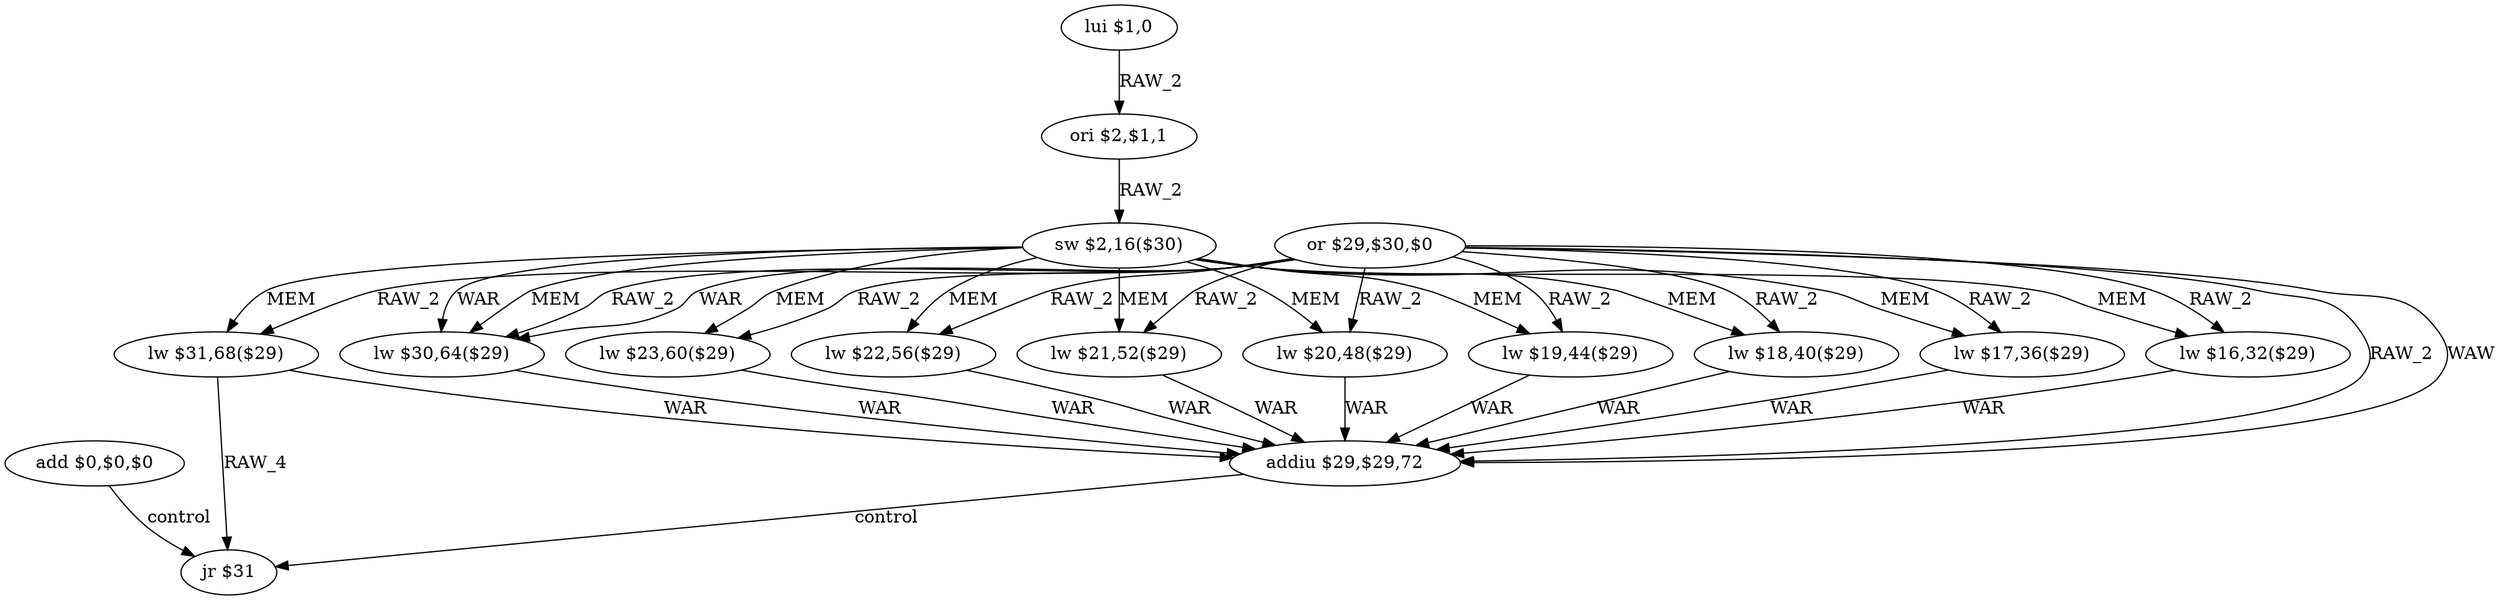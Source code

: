 digraph G1 {
node [shape = ellipse];
i0 [label = "add $0,$0,$0"] ;
i0 ->  i16 [label= "control"];
i16 [label = "jr $31"] ;
i1 [label = "lui $1,0"] ;
i1 ->  i2 [label= "RAW_2"];
i2 [label = "ori $2,$1,1"] ;
i2 ->  i3 [label= "RAW_2"];
i3 [label = "sw $2,16($30)"] ;
i3 ->  i5 [label= "MEM"];
i3 ->  i6 [label= "WAR"];
i3 ->  i6 [label= "MEM"];
i3 ->  i7 [label= "MEM"];
i3 ->  i8 [label= "MEM"];
i3 ->  i9 [label= "MEM"];
i3 ->  i10 [label= "MEM"];
i3 ->  i11 [label= "MEM"];
i3 ->  i12 [label= "MEM"];
i3 ->  i13 [label= "MEM"];
i3 ->  i14 [label= "MEM"];
i5 [label = "lw $31,68($29)"] ;
i5 ->  i15 [label= "WAR"];
i5 ->  i16 [label= "RAW_4"];
i15 [label = "addiu $29,$29,72"] ;
i15 ->  i16 [label= "control"];
i6 [label = "lw $30,64($29)"] ;
i6 ->  i15 [label= "WAR"];
i7 [label = "lw $23,60($29)"] ;
i7 ->  i15 [label= "WAR"];
i8 [label = "lw $22,56($29)"] ;
i8 ->  i15 [label= "WAR"];
i9 [label = "lw $21,52($29)"] ;
i9 ->  i15 [label= "WAR"];
i10 [label = "lw $20,48($29)"] ;
i10 ->  i15 [label= "WAR"];
i11 [label = "lw $19,44($29)"] ;
i11 ->  i15 [label= "WAR"];
i12 [label = "lw $18,40($29)"] ;
i12 ->  i15 [label= "WAR"];
i13 [label = "lw $17,36($29)"] ;
i13 ->  i15 [label= "WAR"];
i14 [label = "lw $16,32($29)"] ;
i14 ->  i15 [label= "WAR"];
i4 [label = "or $29,$30,$0"] ;
i4 ->  i5 [label= "RAW_2"];
i4 ->  i6 [label= "RAW_2"];
i4 ->  i6 [label= "WAR"];
i4 ->  i7 [label= "RAW_2"];
i4 ->  i8 [label= "RAW_2"];
i4 ->  i9 [label= "RAW_2"];
i4 ->  i10 [label= "RAW_2"];
i4 ->  i11 [label= "RAW_2"];
i4 ->  i12 [label= "RAW_2"];
i4 ->  i13 [label= "RAW_2"];
i4 ->  i14 [label= "RAW_2"];
i4 ->  i15 [label= "RAW_2"];
i4 ->  i15 [label= "WAW"];
}
